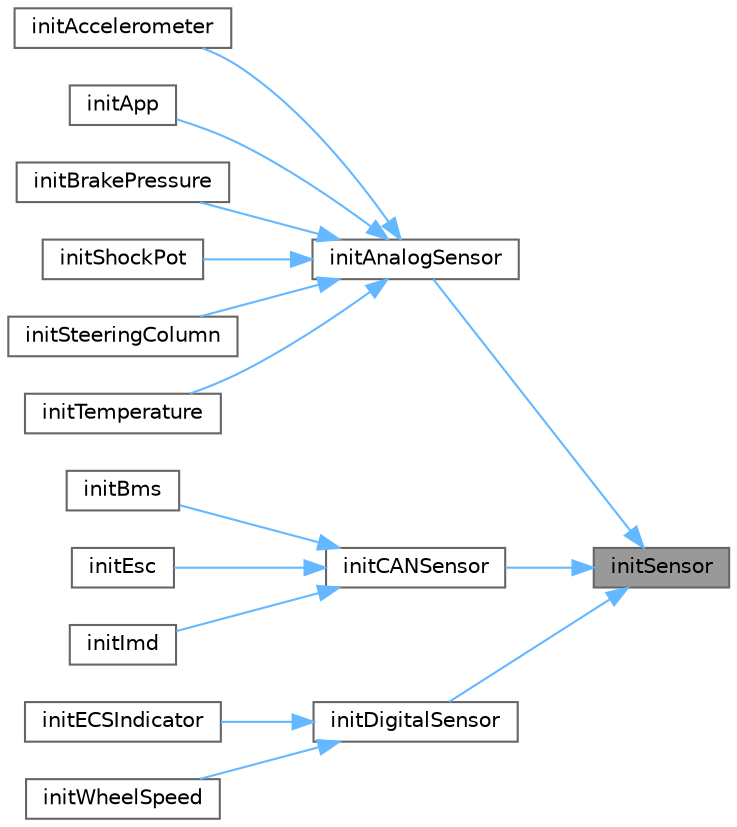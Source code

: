 digraph "initSensor"
{
 // LATEX_PDF_SIZE
  bgcolor="transparent";
  edge [fontname=Helvetica,fontsize=10,labelfontname=Helvetica,labelfontsize=10];
  node [fontname=Helvetica,fontsize=10,shape=box,height=0.2,width=0.4];
  rankdir="RL";
  Node1 [label="initSensor",height=0.2,width=0.4,color="gray40", fillcolor="grey60", style="filled", fontcolor="black",tooltip="Initializes a sensor with the given parameters."];
  Node1 -> Node2 [dir="back",color="steelblue1",style="solid"];
  Node2 [label="initAnalogSensor",height=0.2,width=0.4,color="grey40", fillcolor="white", style="filled",URL="$AnalogSensor_8c.html#a1f4d14f551bd2aeab536372c13bb3180",tooltip="Initializes an analog sensor."];
  Node2 -> Node3 [dir="back",color="steelblue1",style="solid"];
  Node3 [label="initAccelerometer",height=0.2,width=0.4,color="grey40", fillcolor="white", style="filled",URL="$Accelerometer_8c.html#acf82e4569532339a0a1eb666e1398d4b",tooltip="Initializes the accelerometer with the given channel, frequency, and multiplexer channel."];
  Node2 -> Node4 [dir="back",color="steelblue1",style="solid"];
  Node4 [label="initApp",height=0.2,width=0.4,color="grey40", fillcolor="white", style="filled",URL="$App_8c.html#a70256ff87716960d0b2a216d48fd94ce",tooltip="Initializes the APP with the given frequency and channel."];
  Node2 -> Node5 [dir="back",color="steelblue1",style="solid"];
  Node5 [label="initBrakePressure",height=0.2,width=0.4,color="grey40", fillcolor="white", style="filled",URL="$BrakePressure_8c.html#a6cc0bf29d38b4637cb6a0a36f0196a81",tooltip="Initializes the BrakePressure sensor with the given frequency and channel."];
  Node2 -> Node6 [dir="back",color="steelblue1",style="solid"];
  Node6 [label="initShockPot",height=0.2,width=0.4,color="grey40", fillcolor="white", style="filled",URL="$ShockPot_8c.html#aa504d587a6cb42be1f4aed7bbea6c1a4",tooltip="Initializes the ShockPot sensor with the given frequency, channel, and wheel location."];
  Node2 -> Node7 [dir="back",color="steelblue1",style="solid"];
  Node7 [label="initSteeringColumn",height=0.2,width=0.4,color="grey40", fillcolor="white", style="filled",URL="$SteeringColumn_8c.html#ad4e64b53204532d834ba6aa5a2a965ab",tooltip="Initializes the SteeringColumn sensor with the given frequency, channel, and zero offset."];
  Node2 -> Node8 [dir="back",color="steelblue1",style="solid"];
  Node8 [label="initTemperature",height=0.2,width=0.4,color="grey40", fillcolor="white", style="filled",URL="$Temperature_8c.html#a72614117a34330f3d93ad6e0d763fad9",tooltip="Initializes the Temperature sensor with the given frequency and channel."];
  Node1 -> Node9 [dir="back",color="steelblue1",style="solid"];
  Node9 [label="initCANSensor",height=0.2,width=0.4,color="grey40", fillcolor="white", style="filled",URL="$CANSensor_8c.html#a0331142dd6c26bd37590734c174cb274",tooltip="Initializes a CAN sensor with the given parameters."];
  Node9 -> Node10 [dir="back",color="steelblue1",style="solid"];
  Node10 [label="initBms",height=0.2,width=0.4,color="grey40", fillcolor="white", style="filled",URL="$Bms_8c.html#afeeadcad4acba40f2d7197368054b051",tooltip="Initializes the BMS with the given frequency."];
  Node9 -> Node11 [dir="back",color="steelblue1",style="solid"];
  Node11 [label="initEsc",height=0.2,width=0.4,color="grey40", fillcolor="white", style="filled",URL="$Esc_8c.html#a88716097de898ba50d9866c5639e8c52",tooltip="Initializes the ESC with the given frequency."];
  Node9 -> Node12 [dir="back",color="steelblue1",style="solid"];
  Node12 [label="initImd",height=0.2,width=0.4,color="grey40", fillcolor="white", style="filled",URL="$Imd_8c.html#a4920d20ec1d5bea9a18548398159754b",tooltip="Initializes the IMD with the given frequency."];
  Node1 -> Node13 [dir="back",color="steelblue1",style="solid"];
  Node13 [label="initDigitalSensor",height=0.2,width=0.4,color="grey40", fillcolor="white", style="filled",URL="$DigitalSensor_8c.html#a485376e49d8618b1709c567de17663e6",tooltip="Initializes a digital sensor with the given parameters."];
  Node13 -> Node14 [dir="back",color="steelblue1",style="solid"];
  Node14 [label="initECSIndicator",height=0.2,width=0.4,color="grey40", fillcolor="white", style="filled",URL="$ESCIndicator_8c.html#a23268d6d75292be2165c72d48183abe8",tooltip=" "];
  Node13 -> Node15 [dir="back",color="steelblue1",style="solid"];
  Node15 [label="initWheelSpeed",height=0.2,width=0.4,color="grey40", fillcolor="white", style="filled",URL="$WheelSpeed_8c.html#ac49732714bcdc5c6bb1c4f94ddf497b3",tooltip="Initialization function for a wheel speed sensor."];
}
